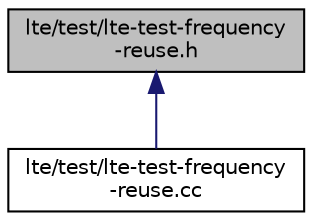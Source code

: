 digraph "lte/test/lte-test-frequency-reuse.h"
{
  edge [fontname="Helvetica",fontsize="10",labelfontname="Helvetica",labelfontsize="10"];
  node [fontname="Helvetica",fontsize="10",shape=record];
  Node1 [label="lte/test/lte-test-frequency\l-reuse.h",height=0.2,width=0.4,color="black", fillcolor="grey75", style="filled", fontcolor="black"];
  Node1 -> Node2 [dir="back",color="midnightblue",fontsize="10",style="solid"];
  Node2 [label="lte/test/lte-test-frequency\l-reuse.cc",height=0.2,width=0.4,color="black", fillcolor="white", style="filled",URL="$da/de6/lte-test-frequency-reuse_8cc.html"];
}

